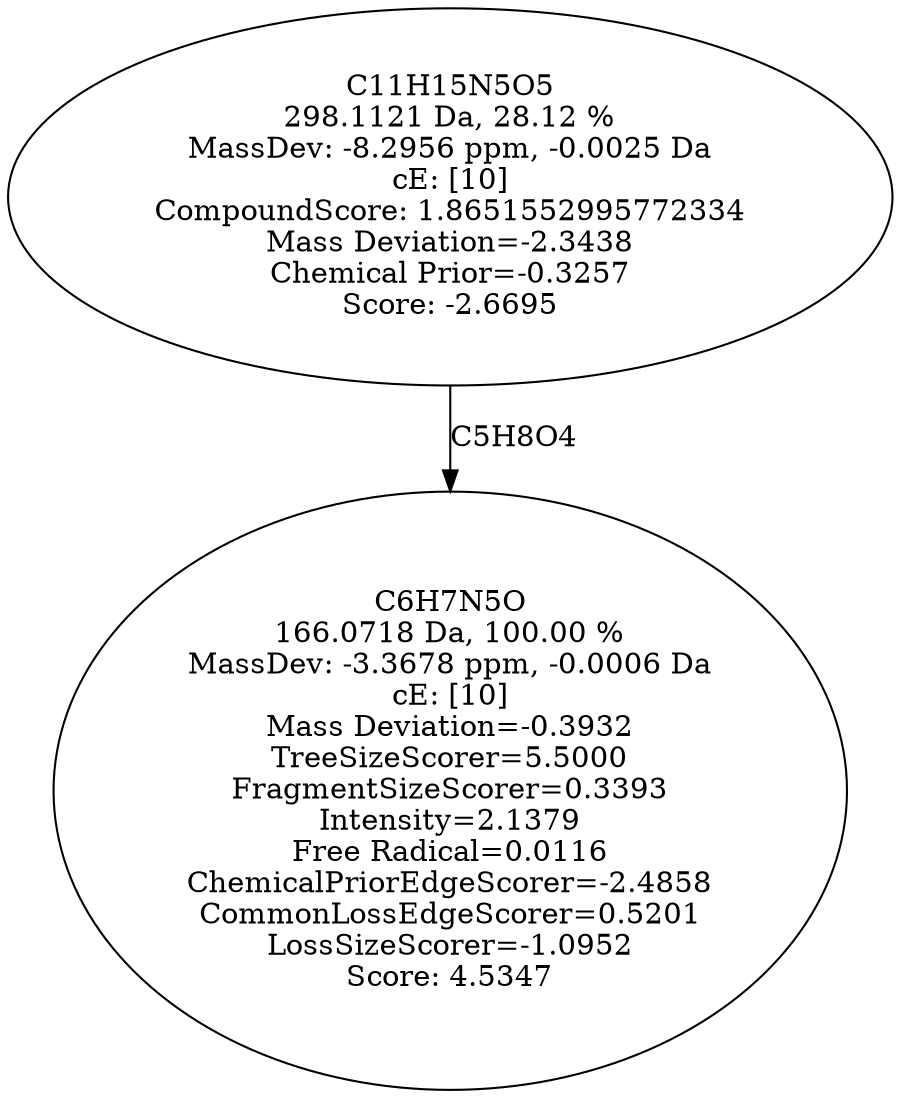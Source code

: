 strict digraph {
v1 [label="C6H7N5O\n166.0718 Da, 100.00 %\nMassDev: -3.3678 ppm, -0.0006 Da\ncE: [10]\nMass Deviation=-0.3932\nTreeSizeScorer=5.5000\nFragmentSizeScorer=0.3393\nIntensity=2.1379\nFree Radical=0.0116\nChemicalPriorEdgeScorer=-2.4858\nCommonLossEdgeScorer=0.5201\nLossSizeScorer=-1.0952\nScore: 4.5347"];
v2 [label="C11H15N5O5\n298.1121 Da, 28.12 %\nMassDev: -8.2956 ppm, -0.0025 Da\ncE: [10]\nCompoundScore: 1.8651552995772334\nMass Deviation=-2.3438\nChemical Prior=-0.3257\nScore: -2.6695"];
v2 -> v1 [label="C5H8O4"];
}